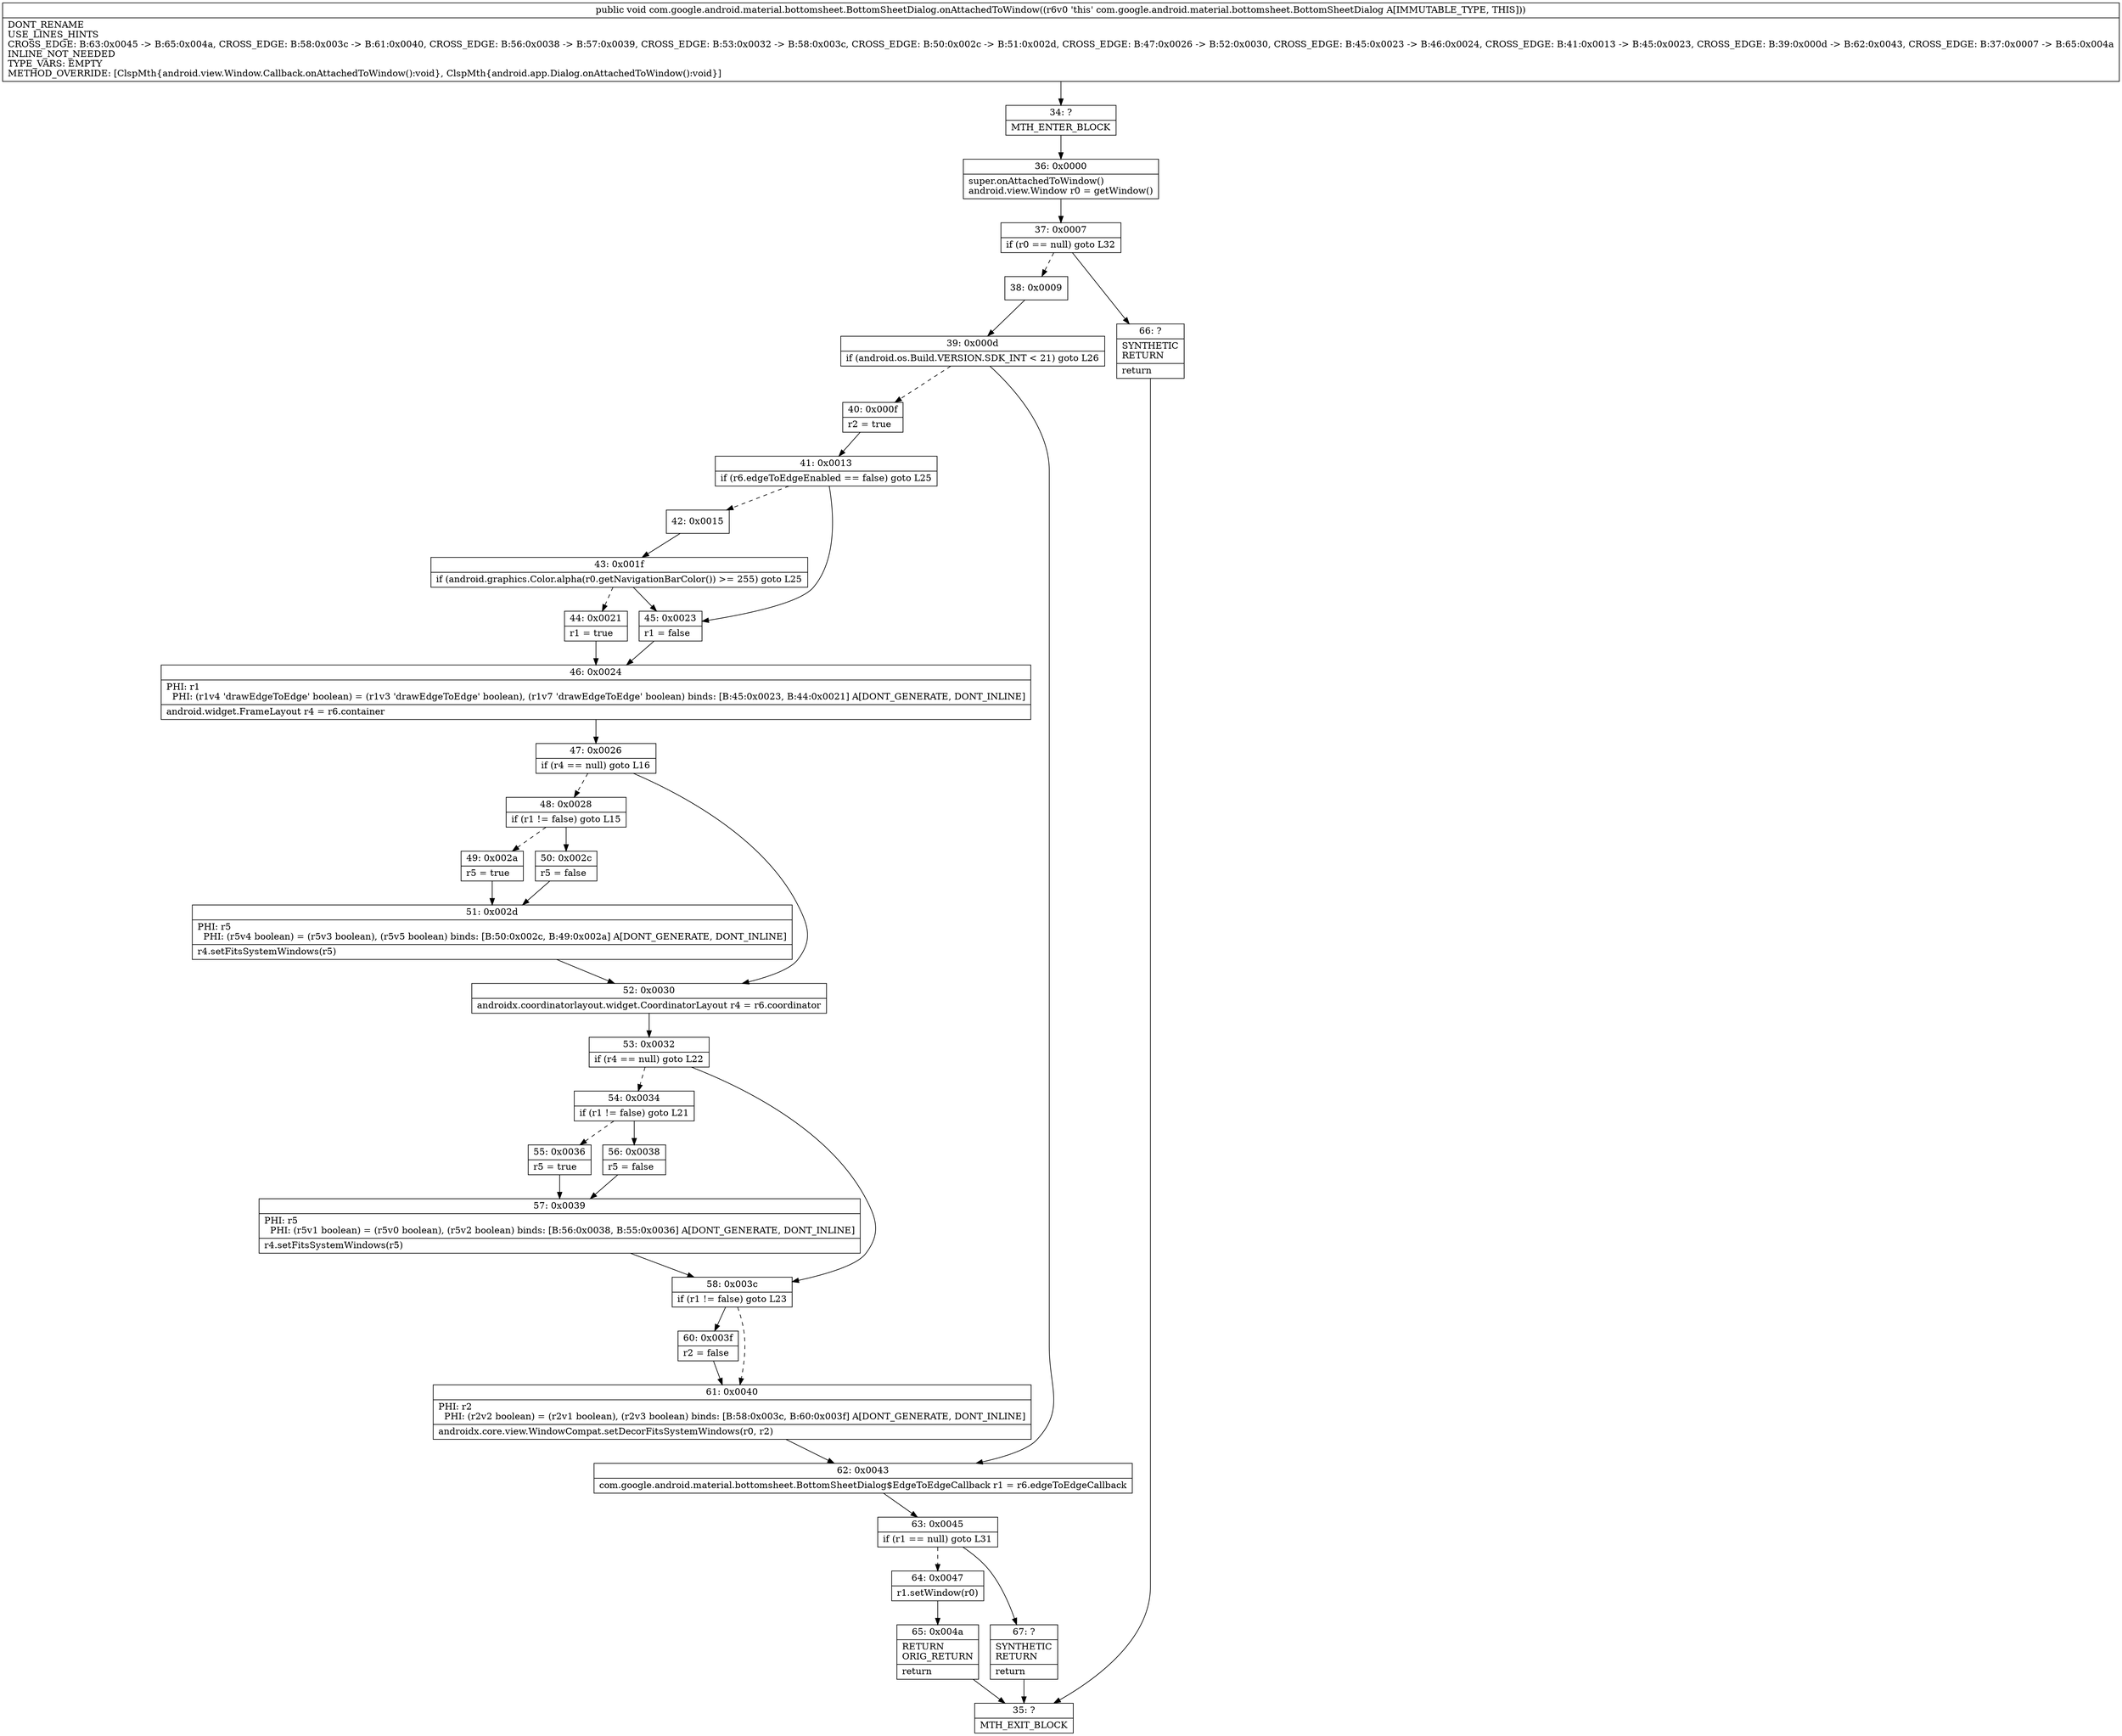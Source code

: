 digraph "CFG forcom.google.android.material.bottomsheet.BottomSheetDialog.onAttachedToWindow()V" {
Node_34 [shape=record,label="{34\:\ ?|MTH_ENTER_BLOCK\l}"];
Node_36 [shape=record,label="{36\:\ 0x0000|super.onAttachedToWindow()\landroid.view.Window r0 = getWindow()\l}"];
Node_37 [shape=record,label="{37\:\ 0x0007|if (r0 == null) goto L32\l}"];
Node_38 [shape=record,label="{38\:\ 0x0009}"];
Node_39 [shape=record,label="{39\:\ 0x000d|if (android.os.Build.VERSION.SDK_INT \< 21) goto L26\l}"];
Node_40 [shape=record,label="{40\:\ 0x000f|r2 = true\l}"];
Node_41 [shape=record,label="{41\:\ 0x0013|if (r6.edgeToEdgeEnabled == false) goto L25\l}"];
Node_42 [shape=record,label="{42\:\ 0x0015}"];
Node_43 [shape=record,label="{43\:\ 0x001f|if (android.graphics.Color.alpha(r0.getNavigationBarColor()) \>= 255) goto L25\l}"];
Node_44 [shape=record,label="{44\:\ 0x0021|r1 = true\l}"];
Node_46 [shape=record,label="{46\:\ 0x0024|PHI: r1 \l  PHI: (r1v4 'drawEdgeToEdge' boolean) = (r1v3 'drawEdgeToEdge' boolean), (r1v7 'drawEdgeToEdge' boolean) binds: [B:45:0x0023, B:44:0x0021] A[DONT_GENERATE, DONT_INLINE]\l|android.widget.FrameLayout r4 = r6.container\l}"];
Node_47 [shape=record,label="{47\:\ 0x0026|if (r4 == null) goto L16\l}"];
Node_48 [shape=record,label="{48\:\ 0x0028|if (r1 != false) goto L15\l}"];
Node_49 [shape=record,label="{49\:\ 0x002a|r5 = true\l}"];
Node_51 [shape=record,label="{51\:\ 0x002d|PHI: r5 \l  PHI: (r5v4 boolean) = (r5v3 boolean), (r5v5 boolean) binds: [B:50:0x002c, B:49:0x002a] A[DONT_GENERATE, DONT_INLINE]\l|r4.setFitsSystemWindows(r5)\l}"];
Node_50 [shape=record,label="{50\:\ 0x002c|r5 = false\l}"];
Node_52 [shape=record,label="{52\:\ 0x0030|androidx.coordinatorlayout.widget.CoordinatorLayout r4 = r6.coordinator\l}"];
Node_53 [shape=record,label="{53\:\ 0x0032|if (r4 == null) goto L22\l}"];
Node_54 [shape=record,label="{54\:\ 0x0034|if (r1 != false) goto L21\l}"];
Node_55 [shape=record,label="{55\:\ 0x0036|r5 = true\l}"];
Node_57 [shape=record,label="{57\:\ 0x0039|PHI: r5 \l  PHI: (r5v1 boolean) = (r5v0 boolean), (r5v2 boolean) binds: [B:56:0x0038, B:55:0x0036] A[DONT_GENERATE, DONT_INLINE]\l|r4.setFitsSystemWindows(r5)\l}"];
Node_56 [shape=record,label="{56\:\ 0x0038|r5 = false\l}"];
Node_58 [shape=record,label="{58\:\ 0x003c|if (r1 != false) goto L23\l}"];
Node_60 [shape=record,label="{60\:\ 0x003f|r2 = false\l}"];
Node_61 [shape=record,label="{61\:\ 0x0040|PHI: r2 \l  PHI: (r2v2 boolean) = (r2v1 boolean), (r2v3 boolean) binds: [B:58:0x003c, B:60:0x003f] A[DONT_GENERATE, DONT_INLINE]\l|androidx.core.view.WindowCompat.setDecorFitsSystemWindows(r0, r2)\l}"];
Node_45 [shape=record,label="{45\:\ 0x0023|r1 = false\l}"];
Node_62 [shape=record,label="{62\:\ 0x0043|com.google.android.material.bottomsheet.BottomSheetDialog$EdgeToEdgeCallback r1 = r6.edgeToEdgeCallback\l}"];
Node_63 [shape=record,label="{63\:\ 0x0045|if (r1 == null) goto L31\l}"];
Node_64 [shape=record,label="{64\:\ 0x0047|r1.setWindow(r0)\l}"];
Node_65 [shape=record,label="{65\:\ 0x004a|RETURN\lORIG_RETURN\l|return\l}"];
Node_35 [shape=record,label="{35\:\ ?|MTH_EXIT_BLOCK\l}"];
Node_67 [shape=record,label="{67\:\ ?|SYNTHETIC\lRETURN\l|return\l}"];
Node_66 [shape=record,label="{66\:\ ?|SYNTHETIC\lRETURN\l|return\l}"];
MethodNode[shape=record,label="{public void com.google.android.material.bottomsheet.BottomSheetDialog.onAttachedToWindow((r6v0 'this' com.google.android.material.bottomsheet.BottomSheetDialog A[IMMUTABLE_TYPE, THIS]))  | DONT_RENAME\lUSE_LINES_HINTS\lCROSS_EDGE: B:63:0x0045 \-\> B:65:0x004a, CROSS_EDGE: B:58:0x003c \-\> B:61:0x0040, CROSS_EDGE: B:56:0x0038 \-\> B:57:0x0039, CROSS_EDGE: B:53:0x0032 \-\> B:58:0x003c, CROSS_EDGE: B:50:0x002c \-\> B:51:0x002d, CROSS_EDGE: B:47:0x0026 \-\> B:52:0x0030, CROSS_EDGE: B:45:0x0023 \-\> B:46:0x0024, CROSS_EDGE: B:41:0x0013 \-\> B:45:0x0023, CROSS_EDGE: B:39:0x000d \-\> B:62:0x0043, CROSS_EDGE: B:37:0x0007 \-\> B:65:0x004a\lINLINE_NOT_NEEDED\lTYPE_VARS: EMPTY\lMETHOD_OVERRIDE: [ClspMth\{android.view.Window.Callback.onAttachedToWindow():void\}, ClspMth\{android.app.Dialog.onAttachedToWindow():void\}]\l}"];
MethodNode -> Node_34;Node_34 -> Node_36;
Node_36 -> Node_37;
Node_37 -> Node_38[style=dashed];
Node_37 -> Node_66;
Node_38 -> Node_39;
Node_39 -> Node_40[style=dashed];
Node_39 -> Node_62;
Node_40 -> Node_41;
Node_41 -> Node_42[style=dashed];
Node_41 -> Node_45;
Node_42 -> Node_43;
Node_43 -> Node_44[style=dashed];
Node_43 -> Node_45;
Node_44 -> Node_46;
Node_46 -> Node_47;
Node_47 -> Node_48[style=dashed];
Node_47 -> Node_52;
Node_48 -> Node_49[style=dashed];
Node_48 -> Node_50;
Node_49 -> Node_51;
Node_51 -> Node_52;
Node_50 -> Node_51;
Node_52 -> Node_53;
Node_53 -> Node_54[style=dashed];
Node_53 -> Node_58;
Node_54 -> Node_55[style=dashed];
Node_54 -> Node_56;
Node_55 -> Node_57;
Node_57 -> Node_58;
Node_56 -> Node_57;
Node_58 -> Node_60;
Node_58 -> Node_61[style=dashed];
Node_60 -> Node_61;
Node_61 -> Node_62;
Node_45 -> Node_46;
Node_62 -> Node_63;
Node_63 -> Node_64[style=dashed];
Node_63 -> Node_67;
Node_64 -> Node_65;
Node_65 -> Node_35;
Node_67 -> Node_35;
Node_66 -> Node_35;
}

